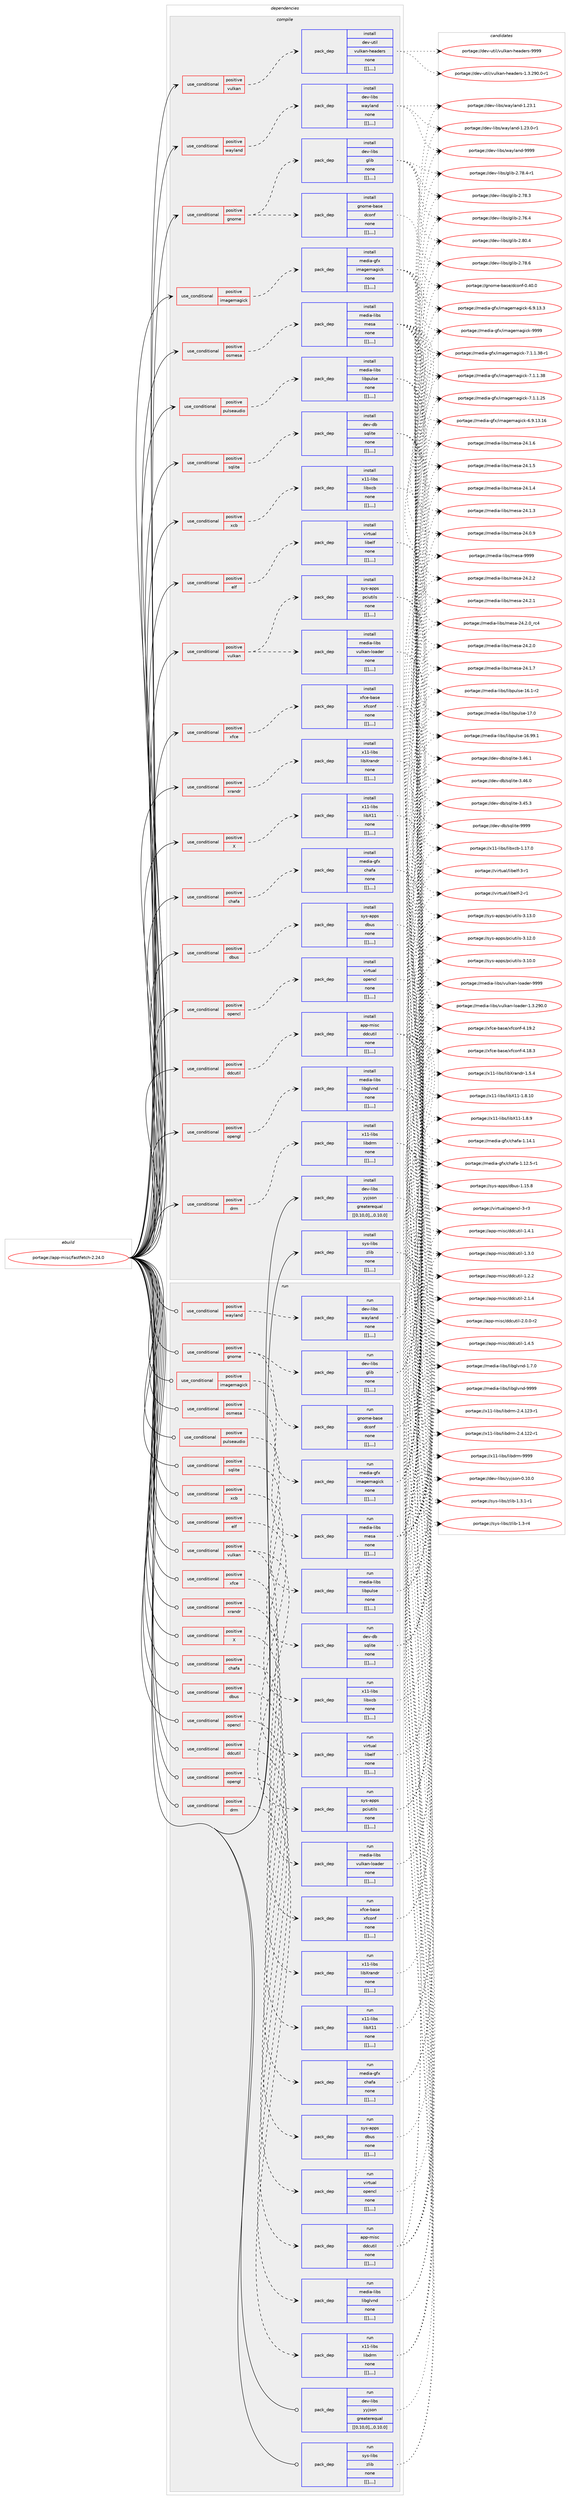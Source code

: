 digraph prolog {

# *************
# Graph options
# *************

newrank=true;
concentrate=true;
compound=true;
graph [rankdir=LR,fontname=Helvetica,fontsize=10,ranksep=1.5];#, ranksep=2.5, nodesep=0.2];
edge  [arrowhead=vee];
node  [fontname=Helvetica,fontsize=10];

# **********
# The ebuild
# **********

subgraph cluster_leftcol {
color=gray;
label=<<i>ebuild</i>>;
id [label="portage://app-misc/fastfetch-2.24.0", color=red, width=4, href="../app-misc/fastfetch-2.24.0.svg"];
}

# ****************
# The dependencies
# ****************

subgraph cluster_midcol {
color=gray;
label=<<i>dependencies</i>>;
subgraph cluster_compile {
fillcolor="#eeeeee";
style=filled;
label=<<i>compile</i>>;
subgraph cond11886 {
dependency40982 [label=<<TABLE BORDER="0" CELLBORDER="1" CELLSPACING="0" CELLPADDING="4"><TR><TD ROWSPAN="3" CELLPADDING="10">use_conditional</TD></TR><TR><TD>positive</TD></TR><TR><TD>X</TD></TR></TABLE>>, shape=none, color=red];
subgraph pack28703 {
dependency40983 [label=<<TABLE BORDER="0" CELLBORDER="1" CELLSPACING="0" CELLPADDING="4" WIDTH="220"><TR><TD ROWSPAN="6" CELLPADDING="30">pack_dep</TD></TR><TR><TD WIDTH="110">install</TD></TR><TR><TD>x11-libs</TD></TR><TR><TD>libX11</TD></TR><TR><TD>none</TD></TR><TR><TD>[[],,,,]</TD></TR></TABLE>>, shape=none, color=blue];
}
dependency40982:e -> dependency40983:w [weight=20,style="dashed",arrowhead="vee"];
}
id:e -> dependency40982:w [weight=20,style="solid",arrowhead="vee"];
subgraph cond11887 {
dependency40984 [label=<<TABLE BORDER="0" CELLBORDER="1" CELLSPACING="0" CELLPADDING="4"><TR><TD ROWSPAN="3" CELLPADDING="10">use_conditional</TD></TR><TR><TD>positive</TD></TR><TR><TD>chafa</TD></TR></TABLE>>, shape=none, color=red];
subgraph pack28704 {
dependency40985 [label=<<TABLE BORDER="0" CELLBORDER="1" CELLSPACING="0" CELLPADDING="4" WIDTH="220"><TR><TD ROWSPAN="6" CELLPADDING="30">pack_dep</TD></TR><TR><TD WIDTH="110">install</TD></TR><TR><TD>media-gfx</TD></TR><TR><TD>chafa</TD></TR><TR><TD>none</TD></TR><TR><TD>[[],,,,]</TD></TR></TABLE>>, shape=none, color=blue];
}
dependency40984:e -> dependency40985:w [weight=20,style="dashed",arrowhead="vee"];
}
id:e -> dependency40984:w [weight=20,style="solid",arrowhead="vee"];
subgraph cond11888 {
dependency40986 [label=<<TABLE BORDER="0" CELLBORDER="1" CELLSPACING="0" CELLPADDING="4"><TR><TD ROWSPAN="3" CELLPADDING="10">use_conditional</TD></TR><TR><TD>positive</TD></TR><TR><TD>dbus</TD></TR></TABLE>>, shape=none, color=red];
subgraph pack28705 {
dependency40987 [label=<<TABLE BORDER="0" CELLBORDER="1" CELLSPACING="0" CELLPADDING="4" WIDTH="220"><TR><TD ROWSPAN="6" CELLPADDING="30">pack_dep</TD></TR><TR><TD WIDTH="110">install</TD></TR><TR><TD>sys-apps</TD></TR><TR><TD>dbus</TD></TR><TR><TD>none</TD></TR><TR><TD>[[],,,,]</TD></TR></TABLE>>, shape=none, color=blue];
}
dependency40986:e -> dependency40987:w [weight=20,style="dashed",arrowhead="vee"];
}
id:e -> dependency40986:w [weight=20,style="solid",arrowhead="vee"];
subgraph cond11889 {
dependency40988 [label=<<TABLE BORDER="0" CELLBORDER="1" CELLSPACING="0" CELLPADDING="4"><TR><TD ROWSPAN="3" CELLPADDING="10">use_conditional</TD></TR><TR><TD>positive</TD></TR><TR><TD>ddcutil</TD></TR></TABLE>>, shape=none, color=red];
subgraph pack28706 {
dependency40989 [label=<<TABLE BORDER="0" CELLBORDER="1" CELLSPACING="0" CELLPADDING="4" WIDTH="220"><TR><TD ROWSPAN="6" CELLPADDING="30">pack_dep</TD></TR><TR><TD WIDTH="110">install</TD></TR><TR><TD>app-misc</TD></TR><TR><TD>ddcutil</TD></TR><TR><TD>none</TD></TR><TR><TD>[[],,,,]</TD></TR></TABLE>>, shape=none, color=blue];
}
dependency40988:e -> dependency40989:w [weight=20,style="dashed",arrowhead="vee"];
}
id:e -> dependency40988:w [weight=20,style="solid",arrowhead="vee"];
subgraph cond11890 {
dependency40990 [label=<<TABLE BORDER="0" CELLBORDER="1" CELLSPACING="0" CELLPADDING="4"><TR><TD ROWSPAN="3" CELLPADDING="10">use_conditional</TD></TR><TR><TD>positive</TD></TR><TR><TD>drm</TD></TR></TABLE>>, shape=none, color=red];
subgraph pack28707 {
dependency40991 [label=<<TABLE BORDER="0" CELLBORDER="1" CELLSPACING="0" CELLPADDING="4" WIDTH="220"><TR><TD ROWSPAN="6" CELLPADDING="30">pack_dep</TD></TR><TR><TD WIDTH="110">install</TD></TR><TR><TD>x11-libs</TD></TR><TR><TD>libdrm</TD></TR><TR><TD>none</TD></TR><TR><TD>[[],,,,]</TD></TR></TABLE>>, shape=none, color=blue];
}
dependency40990:e -> dependency40991:w [weight=20,style="dashed",arrowhead="vee"];
}
id:e -> dependency40990:w [weight=20,style="solid",arrowhead="vee"];
subgraph cond11891 {
dependency40992 [label=<<TABLE BORDER="0" CELLBORDER="1" CELLSPACING="0" CELLPADDING="4"><TR><TD ROWSPAN="3" CELLPADDING="10">use_conditional</TD></TR><TR><TD>positive</TD></TR><TR><TD>elf</TD></TR></TABLE>>, shape=none, color=red];
subgraph pack28708 {
dependency40993 [label=<<TABLE BORDER="0" CELLBORDER="1" CELLSPACING="0" CELLPADDING="4" WIDTH="220"><TR><TD ROWSPAN="6" CELLPADDING="30">pack_dep</TD></TR><TR><TD WIDTH="110">install</TD></TR><TR><TD>virtual</TD></TR><TR><TD>libelf</TD></TR><TR><TD>none</TD></TR><TR><TD>[[],,,,]</TD></TR></TABLE>>, shape=none, color=blue];
}
dependency40992:e -> dependency40993:w [weight=20,style="dashed",arrowhead="vee"];
}
id:e -> dependency40992:w [weight=20,style="solid",arrowhead="vee"];
subgraph cond11892 {
dependency40994 [label=<<TABLE BORDER="0" CELLBORDER="1" CELLSPACING="0" CELLPADDING="4"><TR><TD ROWSPAN="3" CELLPADDING="10">use_conditional</TD></TR><TR><TD>positive</TD></TR><TR><TD>gnome</TD></TR></TABLE>>, shape=none, color=red];
subgraph pack28709 {
dependency40995 [label=<<TABLE BORDER="0" CELLBORDER="1" CELLSPACING="0" CELLPADDING="4" WIDTH="220"><TR><TD ROWSPAN="6" CELLPADDING="30">pack_dep</TD></TR><TR><TD WIDTH="110">install</TD></TR><TR><TD>dev-libs</TD></TR><TR><TD>glib</TD></TR><TR><TD>none</TD></TR><TR><TD>[[],,,,]</TD></TR></TABLE>>, shape=none, color=blue];
}
dependency40994:e -> dependency40995:w [weight=20,style="dashed",arrowhead="vee"];
subgraph pack28710 {
dependency40996 [label=<<TABLE BORDER="0" CELLBORDER="1" CELLSPACING="0" CELLPADDING="4" WIDTH="220"><TR><TD ROWSPAN="6" CELLPADDING="30">pack_dep</TD></TR><TR><TD WIDTH="110">install</TD></TR><TR><TD>gnome-base</TD></TR><TR><TD>dconf</TD></TR><TR><TD>none</TD></TR><TR><TD>[[],,,,]</TD></TR></TABLE>>, shape=none, color=blue];
}
dependency40994:e -> dependency40996:w [weight=20,style="dashed",arrowhead="vee"];
}
id:e -> dependency40994:w [weight=20,style="solid",arrowhead="vee"];
subgraph cond11893 {
dependency40997 [label=<<TABLE BORDER="0" CELLBORDER="1" CELLSPACING="0" CELLPADDING="4"><TR><TD ROWSPAN="3" CELLPADDING="10">use_conditional</TD></TR><TR><TD>positive</TD></TR><TR><TD>imagemagick</TD></TR></TABLE>>, shape=none, color=red];
subgraph pack28711 {
dependency40998 [label=<<TABLE BORDER="0" CELLBORDER="1" CELLSPACING="0" CELLPADDING="4" WIDTH="220"><TR><TD ROWSPAN="6" CELLPADDING="30">pack_dep</TD></TR><TR><TD WIDTH="110">install</TD></TR><TR><TD>media-gfx</TD></TR><TR><TD>imagemagick</TD></TR><TR><TD>none</TD></TR><TR><TD>[[],,,,]</TD></TR></TABLE>>, shape=none, color=blue];
}
dependency40997:e -> dependency40998:w [weight=20,style="dashed",arrowhead="vee"];
}
id:e -> dependency40997:w [weight=20,style="solid",arrowhead="vee"];
subgraph cond11894 {
dependency40999 [label=<<TABLE BORDER="0" CELLBORDER="1" CELLSPACING="0" CELLPADDING="4"><TR><TD ROWSPAN="3" CELLPADDING="10">use_conditional</TD></TR><TR><TD>positive</TD></TR><TR><TD>opencl</TD></TR></TABLE>>, shape=none, color=red];
subgraph pack28712 {
dependency41000 [label=<<TABLE BORDER="0" CELLBORDER="1" CELLSPACING="0" CELLPADDING="4" WIDTH="220"><TR><TD ROWSPAN="6" CELLPADDING="30">pack_dep</TD></TR><TR><TD WIDTH="110">install</TD></TR><TR><TD>virtual</TD></TR><TR><TD>opencl</TD></TR><TR><TD>none</TD></TR><TR><TD>[[],,,,]</TD></TR></TABLE>>, shape=none, color=blue];
}
dependency40999:e -> dependency41000:w [weight=20,style="dashed",arrowhead="vee"];
}
id:e -> dependency40999:w [weight=20,style="solid",arrowhead="vee"];
subgraph cond11895 {
dependency41001 [label=<<TABLE BORDER="0" CELLBORDER="1" CELLSPACING="0" CELLPADDING="4"><TR><TD ROWSPAN="3" CELLPADDING="10">use_conditional</TD></TR><TR><TD>positive</TD></TR><TR><TD>opengl</TD></TR></TABLE>>, shape=none, color=red];
subgraph pack28713 {
dependency41002 [label=<<TABLE BORDER="0" CELLBORDER="1" CELLSPACING="0" CELLPADDING="4" WIDTH="220"><TR><TD ROWSPAN="6" CELLPADDING="30">pack_dep</TD></TR><TR><TD WIDTH="110">install</TD></TR><TR><TD>media-libs</TD></TR><TR><TD>libglvnd</TD></TR><TR><TD>none</TD></TR><TR><TD>[[],,,,]</TD></TR></TABLE>>, shape=none, color=blue];
}
dependency41001:e -> dependency41002:w [weight=20,style="dashed",arrowhead="vee"];
}
id:e -> dependency41001:w [weight=20,style="solid",arrowhead="vee"];
subgraph cond11896 {
dependency41003 [label=<<TABLE BORDER="0" CELLBORDER="1" CELLSPACING="0" CELLPADDING="4"><TR><TD ROWSPAN="3" CELLPADDING="10">use_conditional</TD></TR><TR><TD>positive</TD></TR><TR><TD>osmesa</TD></TR></TABLE>>, shape=none, color=red];
subgraph pack28714 {
dependency41004 [label=<<TABLE BORDER="0" CELLBORDER="1" CELLSPACING="0" CELLPADDING="4" WIDTH="220"><TR><TD ROWSPAN="6" CELLPADDING="30">pack_dep</TD></TR><TR><TD WIDTH="110">install</TD></TR><TR><TD>media-libs</TD></TR><TR><TD>mesa</TD></TR><TR><TD>none</TD></TR><TR><TD>[[],,,,]</TD></TR></TABLE>>, shape=none, color=blue];
}
dependency41003:e -> dependency41004:w [weight=20,style="dashed",arrowhead="vee"];
}
id:e -> dependency41003:w [weight=20,style="solid",arrowhead="vee"];
subgraph cond11897 {
dependency41005 [label=<<TABLE BORDER="0" CELLBORDER="1" CELLSPACING="0" CELLPADDING="4"><TR><TD ROWSPAN="3" CELLPADDING="10">use_conditional</TD></TR><TR><TD>positive</TD></TR><TR><TD>pulseaudio</TD></TR></TABLE>>, shape=none, color=red];
subgraph pack28715 {
dependency41006 [label=<<TABLE BORDER="0" CELLBORDER="1" CELLSPACING="0" CELLPADDING="4" WIDTH="220"><TR><TD ROWSPAN="6" CELLPADDING="30">pack_dep</TD></TR><TR><TD WIDTH="110">install</TD></TR><TR><TD>media-libs</TD></TR><TR><TD>libpulse</TD></TR><TR><TD>none</TD></TR><TR><TD>[[],,,,]</TD></TR></TABLE>>, shape=none, color=blue];
}
dependency41005:e -> dependency41006:w [weight=20,style="dashed",arrowhead="vee"];
}
id:e -> dependency41005:w [weight=20,style="solid",arrowhead="vee"];
subgraph cond11898 {
dependency41007 [label=<<TABLE BORDER="0" CELLBORDER="1" CELLSPACING="0" CELLPADDING="4"><TR><TD ROWSPAN="3" CELLPADDING="10">use_conditional</TD></TR><TR><TD>positive</TD></TR><TR><TD>sqlite</TD></TR></TABLE>>, shape=none, color=red];
subgraph pack28716 {
dependency41008 [label=<<TABLE BORDER="0" CELLBORDER="1" CELLSPACING="0" CELLPADDING="4" WIDTH="220"><TR><TD ROWSPAN="6" CELLPADDING="30">pack_dep</TD></TR><TR><TD WIDTH="110">install</TD></TR><TR><TD>dev-db</TD></TR><TR><TD>sqlite</TD></TR><TR><TD>none</TD></TR><TR><TD>[[],,,,]</TD></TR></TABLE>>, shape=none, color=blue];
}
dependency41007:e -> dependency41008:w [weight=20,style="dashed",arrowhead="vee"];
}
id:e -> dependency41007:w [weight=20,style="solid",arrowhead="vee"];
subgraph cond11899 {
dependency41009 [label=<<TABLE BORDER="0" CELLBORDER="1" CELLSPACING="0" CELLPADDING="4"><TR><TD ROWSPAN="3" CELLPADDING="10">use_conditional</TD></TR><TR><TD>positive</TD></TR><TR><TD>vulkan</TD></TR></TABLE>>, shape=none, color=red];
subgraph pack28717 {
dependency41010 [label=<<TABLE BORDER="0" CELLBORDER="1" CELLSPACING="0" CELLPADDING="4" WIDTH="220"><TR><TD ROWSPAN="6" CELLPADDING="30">pack_dep</TD></TR><TR><TD WIDTH="110">install</TD></TR><TR><TD>dev-util</TD></TR><TR><TD>vulkan-headers</TD></TR><TR><TD>none</TD></TR><TR><TD>[[],,,,]</TD></TR></TABLE>>, shape=none, color=blue];
}
dependency41009:e -> dependency41010:w [weight=20,style="dashed",arrowhead="vee"];
}
id:e -> dependency41009:w [weight=20,style="solid",arrowhead="vee"];
subgraph cond11900 {
dependency41011 [label=<<TABLE BORDER="0" CELLBORDER="1" CELLSPACING="0" CELLPADDING="4"><TR><TD ROWSPAN="3" CELLPADDING="10">use_conditional</TD></TR><TR><TD>positive</TD></TR><TR><TD>vulkan</TD></TR></TABLE>>, shape=none, color=red];
subgraph pack28718 {
dependency41012 [label=<<TABLE BORDER="0" CELLBORDER="1" CELLSPACING="0" CELLPADDING="4" WIDTH="220"><TR><TD ROWSPAN="6" CELLPADDING="30">pack_dep</TD></TR><TR><TD WIDTH="110">install</TD></TR><TR><TD>media-libs</TD></TR><TR><TD>vulkan-loader</TD></TR><TR><TD>none</TD></TR><TR><TD>[[],,,,]</TD></TR></TABLE>>, shape=none, color=blue];
}
dependency41011:e -> dependency41012:w [weight=20,style="dashed",arrowhead="vee"];
subgraph pack28719 {
dependency41013 [label=<<TABLE BORDER="0" CELLBORDER="1" CELLSPACING="0" CELLPADDING="4" WIDTH="220"><TR><TD ROWSPAN="6" CELLPADDING="30">pack_dep</TD></TR><TR><TD WIDTH="110">install</TD></TR><TR><TD>sys-apps</TD></TR><TR><TD>pciutils</TD></TR><TR><TD>none</TD></TR><TR><TD>[[],,,,]</TD></TR></TABLE>>, shape=none, color=blue];
}
dependency41011:e -> dependency41013:w [weight=20,style="dashed",arrowhead="vee"];
}
id:e -> dependency41011:w [weight=20,style="solid",arrowhead="vee"];
subgraph cond11901 {
dependency41014 [label=<<TABLE BORDER="0" CELLBORDER="1" CELLSPACING="0" CELLPADDING="4"><TR><TD ROWSPAN="3" CELLPADDING="10">use_conditional</TD></TR><TR><TD>positive</TD></TR><TR><TD>wayland</TD></TR></TABLE>>, shape=none, color=red];
subgraph pack28720 {
dependency41015 [label=<<TABLE BORDER="0" CELLBORDER="1" CELLSPACING="0" CELLPADDING="4" WIDTH="220"><TR><TD ROWSPAN="6" CELLPADDING="30">pack_dep</TD></TR><TR><TD WIDTH="110">install</TD></TR><TR><TD>dev-libs</TD></TR><TR><TD>wayland</TD></TR><TR><TD>none</TD></TR><TR><TD>[[],,,,]</TD></TR></TABLE>>, shape=none, color=blue];
}
dependency41014:e -> dependency41015:w [weight=20,style="dashed",arrowhead="vee"];
}
id:e -> dependency41014:w [weight=20,style="solid",arrowhead="vee"];
subgraph cond11902 {
dependency41016 [label=<<TABLE BORDER="0" CELLBORDER="1" CELLSPACING="0" CELLPADDING="4"><TR><TD ROWSPAN="3" CELLPADDING="10">use_conditional</TD></TR><TR><TD>positive</TD></TR><TR><TD>xcb</TD></TR></TABLE>>, shape=none, color=red];
subgraph pack28721 {
dependency41017 [label=<<TABLE BORDER="0" CELLBORDER="1" CELLSPACING="0" CELLPADDING="4" WIDTH="220"><TR><TD ROWSPAN="6" CELLPADDING="30">pack_dep</TD></TR><TR><TD WIDTH="110">install</TD></TR><TR><TD>x11-libs</TD></TR><TR><TD>libxcb</TD></TR><TR><TD>none</TD></TR><TR><TD>[[],,,,]</TD></TR></TABLE>>, shape=none, color=blue];
}
dependency41016:e -> dependency41017:w [weight=20,style="dashed",arrowhead="vee"];
}
id:e -> dependency41016:w [weight=20,style="solid",arrowhead="vee"];
subgraph cond11903 {
dependency41018 [label=<<TABLE BORDER="0" CELLBORDER="1" CELLSPACING="0" CELLPADDING="4"><TR><TD ROWSPAN="3" CELLPADDING="10">use_conditional</TD></TR><TR><TD>positive</TD></TR><TR><TD>xfce</TD></TR></TABLE>>, shape=none, color=red];
subgraph pack28722 {
dependency41019 [label=<<TABLE BORDER="0" CELLBORDER="1" CELLSPACING="0" CELLPADDING="4" WIDTH="220"><TR><TD ROWSPAN="6" CELLPADDING="30">pack_dep</TD></TR><TR><TD WIDTH="110">install</TD></TR><TR><TD>xfce-base</TD></TR><TR><TD>xfconf</TD></TR><TR><TD>none</TD></TR><TR><TD>[[],,,,]</TD></TR></TABLE>>, shape=none, color=blue];
}
dependency41018:e -> dependency41019:w [weight=20,style="dashed",arrowhead="vee"];
}
id:e -> dependency41018:w [weight=20,style="solid",arrowhead="vee"];
subgraph cond11904 {
dependency41020 [label=<<TABLE BORDER="0" CELLBORDER="1" CELLSPACING="0" CELLPADDING="4"><TR><TD ROWSPAN="3" CELLPADDING="10">use_conditional</TD></TR><TR><TD>positive</TD></TR><TR><TD>xrandr</TD></TR></TABLE>>, shape=none, color=red];
subgraph pack28723 {
dependency41021 [label=<<TABLE BORDER="0" CELLBORDER="1" CELLSPACING="0" CELLPADDING="4" WIDTH="220"><TR><TD ROWSPAN="6" CELLPADDING="30">pack_dep</TD></TR><TR><TD WIDTH="110">install</TD></TR><TR><TD>x11-libs</TD></TR><TR><TD>libXrandr</TD></TR><TR><TD>none</TD></TR><TR><TD>[[],,,,]</TD></TR></TABLE>>, shape=none, color=blue];
}
dependency41020:e -> dependency41021:w [weight=20,style="dashed",arrowhead="vee"];
}
id:e -> dependency41020:w [weight=20,style="solid",arrowhead="vee"];
subgraph pack28724 {
dependency41022 [label=<<TABLE BORDER="0" CELLBORDER="1" CELLSPACING="0" CELLPADDING="4" WIDTH="220"><TR><TD ROWSPAN="6" CELLPADDING="30">pack_dep</TD></TR><TR><TD WIDTH="110">install</TD></TR><TR><TD>dev-libs</TD></TR><TR><TD>yyjson</TD></TR><TR><TD>greaterequal</TD></TR><TR><TD>[[0,10,0],,,0.10.0]</TD></TR></TABLE>>, shape=none, color=blue];
}
id:e -> dependency41022:w [weight=20,style="solid",arrowhead="vee"];
subgraph pack28725 {
dependency41023 [label=<<TABLE BORDER="0" CELLBORDER="1" CELLSPACING="0" CELLPADDING="4" WIDTH="220"><TR><TD ROWSPAN="6" CELLPADDING="30">pack_dep</TD></TR><TR><TD WIDTH="110">install</TD></TR><TR><TD>sys-libs</TD></TR><TR><TD>zlib</TD></TR><TR><TD>none</TD></TR><TR><TD>[[],,,,]</TD></TR></TABLE>>, shape=none, color=blue];
}
id:e -> dependency41023:w [weight=20,style="solid",arrowhead="vee"];
}
subgraph cluster_compileandrun {
fillcolor="#eeeeee";
style=filled;
label=<<i>compile and run</i>>;
}
subgraph cluster_run {
fillcolor="#eeeeee";
style=filled;
label=<<i>run</i>>;
subgraph cond11905 {
dependency41024 [label=<<TABLE BORDER="0" CELLBORDER="1" CELLSPACING="0" CELLPADDING="4"><TR><TD ROWSPAN="3" CELLPADDING="10">use_conditional</TD></TR><TR><TD>positive</TD></TR><TR><TD>X</TD></TR></TABLE>>, shape=none, color=red];
subgraph pack28726 {
dependency41025 [label=<<TABLE BORDER="0" CELLBORDER="1" CELLSPACING="0" CELLPADDING="4" WIDTH="220"><TR><TD ROWSPAN="6" CELLPADDING="30">pack_dep</TD></TR><TR><TD WIDTH="110">run</TD></TR><TR><TD>x11-libs</TD></TR><TR><TD>libX11</TD></TR><TR><TD>none</TD></TR><TR><TD>[[],,,,]</TD></TR></TABLE>>, shape=none, color=blue];
}
dependency41024:e -> dependency41025:w [weight=20,style="dashed",arrowhead="vee"];
}
id:e -> dependency41024:w [weight=20,style="solid",arrowhead="odot"];
subgraph cond11906 {
dependency41026 [label=<<TABLE BORDER="0" CELLBORDER="1" CELLSPACING="0" CELLPADDING="4"><TR><TD ROWSPAN="3" CELLPADDING="10">use_conditional</TD></TR><TR><TD>positive</TD></TR><TR><TD>chafa</TD></TR></TABLE>>, shape=none, color=red];
subgraph pack28727 {
dependency41027 [label=<<TABLE BORDER="0" CELLBORDER="1" CELLSPACING="0" CELLPADDING="4" WIDTH="220"><TR><TD ROWSPAN="6" CELLPADDING="30">pack_dep</TD></TR><TR><TD WIDTH="110">run</TD></TR><TR><TD>media-gfx</TD></TR><TR><TD>chafa</TD></TR><TR><TD>none</TD></TR><TR><TD>[[],,,,]</TD></TR></TABLE>>, shape=none, color=blue];
}
dependency41026:e -> dependency41027:w [weight=20,style="dashed",arrowhead="vee"];
}
id:e -> dependency41026:w [weight=20,style="solid",arrowhead="odot"];
subgraph cond11907 {
dependency41028 [label=<<TABLE BORDER="0" CELLBORDER="1" CELLSPACING="0" CELLPADDING="4"><TR><TD ROWSPAN="3" CELLPADDING="10">use_conditional</TD></TR><TR><TD>positive</TD></TR><TR><TD>dbus</TD></TR></TABLE>>, shape=none, color=red];
subgraph pack28728 {
dependency41029 [label=<<TABLE BORDER="0" CELLBORDER="1" CELLSPACING="0" CELLPADDING="4" WIDTH="220"><TR><TD ROWSPAN="6" CELLPADDING="30">pack_dep</TD></TR><TR><TD WIDTH="110">run</TD></TR><TR><TD>sys-apps</TD></TR><TR><TD>dbus</TD></TR><TR><TD>none</TD></TR><TR><TD>[[],,,,]</TD></TR></TABLE>>, shape=none, color=blue];
}
dependency41028:e -> dependency41029:w [weight=20,style="dashed",arrowhead="vee"];
}
id:e -> dependency41028:w [weight=20,style="solid",arrowhead="odot"];
subgraph cond11908 {
dependency41030 [label=<<TABLE BORDER="0" CELLBORDER="1" CELLSPACING="0" CELLPADDING="4"><TR><TD ROWSPAN="3" CELLPADDING="10">use_conditional</TD></TR><TR><TD>positive</TD></TR><TR><TD>ddcutil</TD></TR></TABLE>>, shape=none, color=red];
subgraph pack28729 {
dependency41031 [label=<<TABLE BORDER="0" CELLBORDER="1" CELLSPACING="0" CELLPADDING="4" WIDTH="220"><TR><TD ROWSPAN="6" CELLPADDING="30">pack_dep</TD></TR><TR><TD WIDTH="110">run</TD></TR><TR><TD>app-misc</TD></TR><TR><TD>ddcutil</TD></TR><TR><TD>none</TD></TR><TR><TD>[[],,,,]</TD></TR></TABLE>>, shape=none, color=blue];
}
dependency41030:e -> dependency41031:w [weight=20,style="dashed",arrowhead="vee"];
}
id:e -> dependency41030:w [weight=20,style="solid",arrowhead="odot"];
subgraph cond11909 {
dependency41032 [label=<<TABLE BORDER="0" CELLBORDER="1" CELLSPACING="0" CELLPADDING="4"><TR><TD ROWSPAN="3" CELLPADDING="10">use_conditional</TD></TR><TR><TD>positive</TD></TR><TR><TD>drm</TD></TR></TABLE>>, shape=none, color=red];
subgraph pack28730 {
dependency41033 [label=<<TABLE BORDER="0" CELLBORDER="1" CELLSPACING="0" CELLPADDING="4" WIDTH="220"><TR><TD ROWSPAN="6" CELLPADDING="30">pack_dep</TD></TR><TR><TD WIDTH="110">run</TD></TR><TR><TD>x11-libs</TD></TR><TR><TD>libdrm</TD></TR><TR><TD>none</TD></TR><TR><TD>[[],,,,]</TD></TR></TABLE>>, shape=none, color=blue];
}
dependency41032:e -> dependency41033:w [weight=20,style="dashed",arrowhead="vee"];
}
id:e -> dependency41032:w [weight=20,style="solid",arrowhead="odot"];
subgraph cond11910 {
dependency41034 [label=<<TABLE BORDER="0" CELLBORDER="1" CELLSPACING="0" CELLPADDING="4"><TR><TD ROWSPAN="3" CELLPADDING="10">use_conditional</TD></TR><TR><TD>positive</TD></TR><TR><TD>elf</TD></TR></TABLE>>, shape=none, color=red];
subgraph pack28731 {
dependency41035 [label=<<TABLE BORDER="0" CELLBORDER="1" CELLSPACING="0" CELLPADDING="4" WIDTH="220"><TR><TD ROWSPAN="6" CELLPADDING="30">pack_dep</TD></TR><TR><TD WIDTH="110">run</TD></TR><TR><TD>virtual</TD></TR><TR><TD>libelf</TD></TR><TR><TD>none</TD></TR><TR><TD>[[],,,,]</TD></TR></TABLE>>, shape=none, color=blue];
}
dependency41034:e -> dependency41035:w [weight=20,style="dashed",arrowhead="vee"];
}
id:e -> dependency41034:w [weight=20,style="solid",arrowhead="odot"];
subgraph cond11911 {
dependency41036 [label=<<TABLE BORDER="0" CELLBORDER="1" CELLSPACING="0" CELLPADDING="4"><TR><TD ROWSPAN="3" CELLPADDING="10">use_conditional</TD></TR><TR><TD>positive</TD></TR><TR><TD>gnome</TD></TR></TABLE>>, shape=none, color=red];
subgraph pack28732 {
dependency41037 [label=<<TABLE BORDER="0" CELLBORDER="1" CELLSPACING="0" CELLPADDING="4" WIDTH="220"><TR><TD ROWSPAN="6" CELLPADDING="30">pack_dep</TD></TR><TR><TD WIDTH="110">run</TD></TR><TR><TD>dev-libs</TD></TR><TR><TD>glib</TD></TR><TR><TD>none</TD></TR><TR><TD>[[],,,,]</TD></TR></TABLE>>, shape=none, color=blue];
}
dependency41036:e -> dependency41037:w [weight=20,style="dashed",arrowhead="vee"];
subgraph pack28733 {
dependency41038 [label=<<TABLE BORDER="0" CELLBORDER="1" CELLSPACING="0" CELLPADDING="4" WIDTH="220"><TR><TD ROWSPAN="6" CELLPADDING="30">pack_dep</TD></TR><TR><TD WIDTH="110">run</TD></TR><TR><TD>gnome-base</TD></TR><TR><TD>dconf</TD></TR><TR><TD>none</TD></TR><TR><TD>[[],,,,]</TD></TR></TABLE>>, shape=none, color=blue];
}
dependency41036:e -> dependency41038:w [weight=20,style="dashed",arrowhead="vee"];
}
id:e -> dependency41036:w [weight=20,style="solid",arrowhead="odot"];
subgraph cond11912 {
dependency41039 [label=<<TABLE BORDER="0" CELLBORDER="1" CELLSPACING="0" CELLPADDING="4"><TR><TD ROWSPAN="3" CELLPADDING="10">use_conditional</TD></TR><TR><TD>positive</TD></TR><TR><TD>imagemagick</TD></TR></TABLE>>, shape=none, color=red];
subgraph pack28734 {
dependency41040 [label=<<TABLE BORDER="0" CELLBORDER="1" CELLSPACING="0" CELLPADDING="4" WIDTH="220"><TR><TD ROWSPAN="6" CELLPADDING="30">pack_dep</TD></TR><TR><TD WIDTH="110">run</TD></TR><TR><TD>media-gfx</TD></TR><TR><TD>imagemagick</TD></TR><TR><TD>none</TD></TR><TR><TD>[[],,,,]</TD></TR></TABLE>>, shape=none, color=blue];
}
dependency41039:e -> dependency41040:w [weight=20,style="dashed",arrowhead="vee"];
}
id:e -> dependency41039:w [weight=20,style="solid",arrowhead="odot"];
subgraph cond11913 {
dependency41041 [label=<<TABLE BORDER="0" CELLBORDER="1" CELLSPACING="0" CELLPADDING="4"><TR><TD ROWSPAN="3" CELLPADDING="10">use_conditional</TD></TR><TR><TD>positive</TD></TR><TR><TD>opencl</TD></TR></TABLE>>, shape=none, color=red];
subgraph pack28735 {
dependency41042 [label=<<TABLE BORDER="0" CELLBORDER="1" CELLSPACING="0" CELLPADDING="4" WIDTH="220"><TR><TD ROWSPAN="6" CELLPADDING="30">pack_dep</TD></TR><TR><TD WIDTH="110">run</TD></TR><TR><TD>virtual</TD></TR><TR><TD>opencl</TD></TR><TR><TD>none</TD></TR><TR><TD>[[],,,,]</TD></TR></TABLE>>, shape=none, color=blue];
}
dependency41041:e -> dependency41042:w [weight=20,style="dashed",arrowhead="vee"];
}
id:e -> dependency41041:w [weight=20,style="solid",arrowhead="odot"];
subgraph cond11914 {
dependency41043 [label=<<TABLE BORDER="0" CELLBORDER="1" CELLSPACING="0" CELLPADDING="4"><TR><TD ROWSPAN="3" CELLPADDING="10">use_conditional</TD></TR><TR><TD>positive</TD></TR><TR><TD>opengl</TD></TR></TABLE>>, shape=none, color=red];
subgraph pack28736 {
dependency41044 [label=<<TABLE BORDER="0" CELLBORDER="1" CELLSPACING="0" CELLPADDING="4" WIDTH="220"><TR><TD ROWSPAN="6" CELLPADDING="30">pack_dep</TD></TR><TR><TD WIDTH="110">run</TD></TR><TR><TD>media-libs</TD></TR><TR><TD>libglvnd</TD></TR><TR><TD>none</TD></TR><TR><TD>[[],,,,]</TD></TR></TABLE>>, shape=none, color=blue];
}
dependency41043:e -> dependency41044:w [weight=20,style="dashed",arrowhead="vee"];
}
id:e -> dependency41043:w [weight=20,style="solid",arrowhead="odot"];
subgraph cond11915 {
dependency41045 [label=<<TABLE BORDER="0" CELLBORDER="1" CELLSPACING="0" CELLPADDING="4"><TR><TD ROWSPAN="3" CELLPADDING="10">use_conditional</TD></TR><TR><TD>positive</TD></TR><TR><TD>osmesa</TD></TR></TABLE>>, shape=none, color=red];
subgraph pack28737 {
dependency41046 [label=<<TABLE BORDER="0" CELLBORDER="1" CELLSPACING="0" CELLPADDING="4" WIDTH="220"><TR><TD ROWSPAN="6" CELLPADDING="30">pack_dep</TD></TR><TR><TD WIDTH="110">run</TD></TR><TR><TD>media-libs</TD></TR><TR><TD>mesa</TD></TR><TR><TD>none</TD></TR><TR><TD>[[],,,,]</TD></TR></TABLE>>, shape=none, color=blue];
}
dependency41045:e -> dependency41046:w [weight=20,style="dashed",arrowhead="vee"];
}
id:e -> dependency41045:w [weight=20,style="solid",arrowhead="odot"];
subgraph cond11916 {
dependency41047 [label=<<TABLE BORDER="0" CELLBORDER="1" CELLSPACING="0" CELLPADDING="4"><TR><TD ROWSPAN="3" CELLPADDING="10">use_conditional</TD></TR><TR><TD>positive</TD></TR><TR><TD>pulseaudio</TD></TR></TABLE>>, shape=none, color=red];
subgraph pack28738 {
dependency41048 [label=<<TABLE BORDER="0" CELLBORDER="1" CELLSPACING="0" CELLPADDING="4" WIDTH="220"><TR><TD ROWSPAN="6" CELLPADDING="30">pack_dep</TD></TR><TR><TD WIDTH="110">run</TD></TR><TR><TD>media-libs</TD></TR><TR><TD>libpulse</TD></TR><TR><TD>none</TD></TR><TR><TD>[[],,,,]</TD></TR></TABLE>>, shape=none, color=blue];
}
dependency41047:e -> dependency41048:w [weight=20,style="dashed",arrowhead="vee"];
}
id:e -> dependency41047:w [weight=20,style="solid",arrowhead="odot"];
subgraph cond11917 {
dependency41049 [label=<<TABLE BORDER="0" CELLBORDER="1" CELLSPACING="0" CELLPADDING="4"><TR><TD ROWSPAN="3" CELLPADDING="10">use_conditional</TD></TR><TR><TD>positive</TD></TR><TR><TD>sqlite</TD></TR></TABLE>>, shape=none, color=red];
subgraph pack28739 {
dependency41050 [label=<<TABLE BORDER="0" CELLBORDER="1" CELLSPACING="0" CELLPADDING="4" WIDTH="220"><TR><TD ROWSPAN="6" CELLPADDING="30">pack_dep</TD></TR><TR><TD WIDTH="110">run</TD></TR><TR><TD>dev-db</TD></TR><TR><TD>sqlite</TD></TR><TR><TD>none</TD></TR><TR><TD>[[],,,,]</TD></TR></TABLE>>, shape=none, color=blue];
}
dependency41049:e -> dependency41050:w [weight=20,style="dashed",arrowhead="vee"];
}
id:e -> dependency41049:w [weight=20,style="solid",arrowhead="odot"];
subgraph cond11918 {
dependency41051 [label=<<TABLE BORDER="0" CELLBORDER="1" CELLSPACING="0" CELLPADDING="4"><TR><TD ROWSPAN="3" CELLPADDING="10">use_conditional</TD></TR><TR><TD>positive</TD></TR><TR><TD>vulkan</TD></TR></TABLE>>, shape=none, color=red];
subgraph pack28740 {
dependency41052 [label=<<TABLE BORDER="0" CELLBORDER="1" CELLSPACING="0" CELLPADDING="4" WIDTH="220"><TR><TD ROWSPAN="6" CELLPADDING="30">pack_dep</TD></TR><TR><TD WIDTH="110">run</TD></TR><TR><TD>media-libs</TD></TR><TR><TD>vulkan-loader</TD></TR><TR><TD>none</TD></TR><TR><TD>[[],,,,]</TD></TR></TABLE>>, shape=none, color=blue];
}
dependency41051:e -> dependency41052:w [weight=20,style="dashed",arrowhead="vee"];
subgraph pack28741 {
dependency41053 [label=<<TABLE BORDER="0" CELLBORDER="1" CELLSPACING="0" CELLPADDING="4" WIDTH="220"><TR><TD ROWSPAN="6" CELLPADDING="30">pack_dep</TD></TR><TR><TD WIDTH="110">run</TD></TR><TR><TD>sys-apps</TD></TR><TR><TD>pciutils</TD></TR><TR><TD>none</TD></TR><TR><TD>[[],,,,]</TD></TR></TABLE>>, shape=none, color=blue];
}
dependency41051:e -> dependency41053:w [weight=20,style="dashed",arrowhead="vee"];
}
id:e -> dependency41051:w [weight=20,style="solid",arrowhead="odot"];
subgraph cond11919 {
dependency41054 [label=<<TABLE BORDER="0" CELLBORDER="1" CELLSPACING="0" CELLPADDING="4"><TR><TD ROWSPAN="3" CELLPADDING="10">use_conditional</TD></TR><TR><TD>positive</TD></TR><TR><TD>wayland</TD></TR></TABLE>>, shape=none, color=red];
subgraph pack28742 {
dependency41055 [label=<<TABLE BORDER="0" CELLBORDER="1" CELLSPACING="0" CELLPADDING="4" WIDTH="220"><TR><TD ROWSPAN="6" CELLPADDING="30">pack_dep</TD></TR><TR><TD WIDTH="110">run</TD></TR><TR><TD>dev-libs</TD></TR><TR><TD>wayland</TD></TR><TR><TD>none</TD></TR><TR><TD>[[],,,,]</TD></TR></TABLE>>, shape=none, color=blue];
}
dependency41054:e -> dependency41055:w [weight=20,style="dashed",arrowhead="vee"];
}
id:e -> dependency41054:w [weight=20,style="solid",arrowhead="odot"];
subgraph cond11920 {
dependency41056 [label=<<TABLE BORDER="0" CELLBORDER="1" CELLSPACING="0" CELLPADDING="4"><TR><TD ROWSPAN="3" CELLPADDING="10">use_conditional</TD></TR><TR><TD>positive</TD></TR><TR><TD>xcb</TD></TR></TABLE>>, shape=none, color=red];
subgraph pack28743 {
dependency41057 [label=<<TABLE BORDER="0" CELLBORDER="1" CELLSPACING="0" CELLPADDING="4" WIDTH="220"><TR><TD ROWSPAN="6" CELLPADDING="30">pack_dep</TD></TR><TR><TD WIDTH="110">run</TD></TR><TR><TD>x11-libs</TD></TR><TR><TD>libxcb</TD></TR><TR><TD>none</TD></TR><TR><TD>[[],,,,]</TD></TR></TABLE>>, shape=none, color=blue];
}
dependency41056:e -> dependency41057:w [weight=20,style="dashed",arrowhead="vee"];
}
id:e -> dependency41056:w [weight=20,style="solid",arrowhead="odot"];
subgraph cond11921 {
dependency41058 [label=<<TABLE BORDER="0" CELLBORDER="1" CELLSPACING="0" CELLPADDING="4"><TR><TD ROWSPAN="3" CELLPADDING="10">use_conditional</TD></TR><TR><TD>positive</TD></TR><TR><TD>xfce</TD></TR></TABLE>>, shape=none, color=red];
subgraph pack28744 {
dependency41059 [label=<<TABLE BORDER="0" CELLBORDER="1" CELLSPACING="0" CELLPADDING="4" WIDTH="220"><TR><TD ROWSPAN="6" CELLPADDING="30">pack_dep</TD></TR><TR><TD WIDTH="110">run</TD></TR><TR><TD>xfce-base</TD></TR><TR><TD>xfconf</TD></TR><TR><TD>none</TD></TR><TR><TD>[[],,,,]</TD></TR></TABLE>>, shape=none, color=blue];
}
dependency41058:e -> dependency41059:w [weight=20,style="dashed",arrowhead="vee"];
}
id:e -> dependency41058:w [weight=20,style="solid",arrowhead="odot"];
subgraph cond11922 {
dependency41060 [label=<<TABLE BORDER="0" CELLBORDER="1" CELLSPACING="0" CELLPADDING="4"><TR><TD ROWSPAN="3" CELLPADDING="10">use_conditional</TD></TR><TR><TD>positive</TD></TR><TR><TD>xrandr</TD></TR></TABLE>>, shape=none, color=red];
subgraph pack28745 {
dependency41061 [label=<<TABLE BORDER="0" CELLBORDER="1" CELLSPACING="0" CELLPADDING="4" WIDTH="220"><TR><TD ROWSPAN="6" CELLPADDING="30">pack_dep</TD></TR><TR><TD WIDTH="110">run</TD></TR><TR><TD>x11-libs</TD></TR><TR><TD>libXrandr</TD></TR><TR><TD>none</TD></TR><TR><TD>[[],,,,]</TD></TR></TABLE>>, shape=none, color=blue];
}
dependency41060:e -> dependency41061:w [weight=20,style="dashed",arrowhead="vee"];
}
id:e -> dependency41060:w [weight=20,style="solid",arrowhead="odot"];
subgraph pack28746 {
dependency41062 [label=<<TABLE BORDER="0" CELLBORDER="1" CELLSPACING="0" CELLPADDING="4" WIDTH="220"><TR><TD ROWSPAN="6" CELLPADDING="30">pack_dep</TD></TR><TR><TD WIDTH="110">run</TD></TR><TR><TD>dev-libs</TD></TR><TR><TD>yyjson</TD></TR><TR><TD>greaterequal</TD></TR><TR><TD>[[0,10,0],,,0.10.0]</TD></TR></TABLE>>, shape=none, color=blue];
}
id:e -> dependency41062:w [weight=20,style="solid",arrowhead="odot"];
subgraph pack28747 {
dependency41063 [label=<<TABLE BORDER="0" CELLBORDER="1" CELLSPACING="0" CELLPADDING="4" WIDTH="220"><TR><TD ROWSPAN="6" CELLPADDING="30">pack_dep</TD></TR><TR><TD WIDTH="110">run</TD></TR><TR><TD>sys-libs</TD></TR><TR><TD>zlib</TD></TR><TR><TD>none</TD></TR><TR><TD>[[],,,,]</TD></TR></TABLE>>, shape=none, color=blue];
}
id:e -> dependency41063:w [weight=20,style="solid",arrowhead="odot"];
}
}

# **************
# The candidates
# **************

subgraph cluster_choices {
rank=same;
color=gray;
label=<<i>candidates</i>>;

subgraph choice28703 {
color=black;
nodesep=1;
choice12049494510810598115471081059888494945494656464948 [label="portage://x11-libs/libX11-1.8.10", color=red, width=4,href="../x11-libs/libX11-1.8.10.svg"];
choice120494945108105981154710810598884949454946564657 [label="portage://x11-libs/libX11-1.8.9", color=red, width=4,href="../x11-libs/libX11-1.8.9.svg"];
dependency40983:e -> choice12049494510810598115471081059888494945494656464948:w [style=dotted,weight="100"];
dependency40983:e -> choice120494945108105981154710810598884949454946564657:w [style=dotted,weight="100"];
}
subgraph choice28704 {
color=black;
nodesep=1;
choice10910110010597451031021204799104971029745494649524649 [label="portage://media-gfx/chafa-1.14.1", color=red, width=4,href="../media-gfx/chafa-1.14.1.svg"];
choice109101100105974510310212047991049710297454946495046534511449 [label="portage://media-gfx/chafa-1.12.5-r1", color=red, width=4,href="../media-gfx/chafa-1.12.5-r1.svg"];
dependency40985:e -> choice10910110010597451031021204799104971029745494649524649:w [style=dotted,weight="100"];
dependency40985:e -> choice109101100105974510310212047991049710297454946495046534511449:w [style=dotted,weight="100"];
}
subgraph choice28705 {
color=black;
nodesep=1;
choice1151211154597112112115471009811711545494649534656 [label="portage://sys-apps/dbus-1.15.8", color=red, width=4,href="../sys-apps/dbus-1.15.8.svg"];
dependency40987:e -> choice1151211154597112112115471009811711545494649534656:w [style=dotted,weight="100"];
}
subgraph choice28706 {
color=black;
nodesep=1;
choice9711211245109105115994710010099117116105108455046494652 [label="portage://app-misc/ddcutil-2.1.4", color=red, width=4,href="../app-misc/ddcutil-2.1.4.svg"];
choice97112112451091051159947100100991171161051084550464846484511450 [label="portage://app-misc/ddcutil-2.0.0-r2", color=red, width=4,href="../app-misc/ddcutil-2.0.0-r2.svg"];
choice9711211245109105115994710010099117116105108454946524653 [label="portage://app-misc/ddcutil-1.4.5", color=red, width=4,href="../app-misc/ddcutil-1.4.5.svg"];
choice9711211245109105115994710010099117116105108454946524649 [label="portage://app-misc/ddcutil-1.4.1", color=red, width=4,href="../app-misc/ddcutil-1.4.1.svg"];
choice9711211245109105115994710010099117116105108454946514648 [label="portage://app-misc/ddcutil-1.3.0", color=red, width=4,href="../app-misc/ddcutil-1.3.0.svg"];
choice9711211245109105115994710010099117116105108454946504650 [label="portage://app-misc/ddcutil-1.2.2", color=red, width=4,href="../app-misc/ddcutil-1.2.2.svg"];
dependency40989:e -> choice9711211245109105115994710010099117116105108455046494652:w [style=dotted,weight="100"];
dependency40989:e -> choice97112112451091051159947100100991171161051084550464846484511450:w [style=dotted,weight="100"];
dependency40989:e -> choice9711211245109105115994710010099117116105108454946524653:w [style=dotted,weight="100"];
dependency40989:e -> choice9711211245109105115994710010099117116105108454946524649:w [style=dotted,weight="100"];
dependency40989:e -> choice9711211245109105115994710010099117116105108454946514648:w [style=dotted,weight="100"];
dependency40989:e -> choice9711211245109105115994710010099117116105108454946504650:w [style=dotted,weight="100"];
}
subgraph choice28707 {
color=black;
nodesep=1;
choice1204949451081059811547108105981001141094557575757 [label="portage://x11-libs/libdrm-9999", color=red, width=4,href="../x11-libs/libdrm-9999.svg"];
choice12049494510810598115471081059810011410945504652464950514511449 [label="portage://x11-libs/libdrm-2.4.123-r1", color=red, width=4,href="../x11-libs/libdrm-2.4.123-r1.svg"];
choice12049494510810598115471081059810011410945504652464950504511449 [label="portage://x11-libs/libdrm-2.4.122-r1", color=red, width=4,href="../x11-libs/libdrm-2.4.122-r1.svg"];
dependency40991:e -> choice1204949451081059811547108105981001141094557575757:w [style=dotted,weight="100"];
dependency40991:e -> choice12049494510810598115471081059810011410945504652464950514511449:w [style=dotted,weight="100"];
dependency40991:e -> choice12049494510810598115471081059810011410945504652464950504511449:w [style=dotted,weight="100"];
}
subgraph choice28708 {
color=black;
nodesep=1;
choice11810511411611797108471081059810110810245514511449 [label="portage://virtual/libelf-3-r1", color=red, width=4,href="../virtual/libelf-3-r1.svg"];
choice11810511411611797108471081059810110810245504511449 [label="portage://virtual/libelf-2-r1", color=red, width=4,href="../virtual/libelf-2-r1.svg"];
dependency40993:e -> choice11810511411611797108471081059810110810245514511449:w [style=dotted,weight="100"];
dependency40993:e -> choice11810511411611797108471081059810110810245504511449:w [style=dotted,weight="100"];
}
subgraph choice28709 {
color=black;
nodesep=1;
choice1001011184510810598115471031081059845504656484652 [label="portage://dev-libs/glib-2.80.4", color=red, width=4,href="../dev-libs/glib-2.80.4.svg"];
choice1001011184510810598115471031081059845504655564654 [label="portage://dev-libs/glib-2.78.6", color=red, width=4,href="../dev-libs/glib-2.78.6.svg"];
choice10010111845108105981154710310810598455046555646524511449 [label="portage://dev-libs/glib-2.78.4-r1", color=red, width=4,href="../dev-libs/glib-2.78.4-r1.svg"];
choice1001011184510810598115471031081059845504655564651 [label="portage://dev-libs/glib-2.78.3", color=red, width=4,href="../dev-libs/glib-2.78.3.svg"];
choice1001011184510810598115471031081059845504655544652 [label="portage://dev-libs/glib-2.76.4", color=red, width=4,href="../dev-libs/glib-2.76.4.svg"];
dependency40995:e -> choice1001011184510810598115471031081059845504656484652:w [style=dotted,weight="100"];
dependency40995:e -> choice1001011184510810598115471031081059845504655564654:w [style=dotted,weight="100"];
dependency40995:e -> choice10010111845108105981154710310810598455046555646524511449:w [style=dotted,weight="100"];
dependency40995:e -> choice1001011184510810598115471031081059845504655564651:w [style=dotted,weight="100"];
dependency40995:e -> choice1001011184510810598115471031081059845504655544652:w [style=dotted,weight="100"];
}
subgraph choice28710 {
color=black;
nodesep=1;
choice103110111109101459897115101471009911111010245484652484648 [label="portage://gnome-base/dconf-0.40.0", color=red, width=4,href="../gnome-base/dconf-0.40.0.svg"];
dependency40996:e -> choice103110111109101459897115101471009911111010245484652484648:w [style=dotted,weight="100"];
}
subgraph choice28711 {
color=black;
nodesep=1;
choice1091011001059745103102120471051099710310110997103105991074557575757 [label="portage://media-gfx/imagemagick-9999", color=red, width=4,href="../media-gfx/imagemagick-9999.svg"];
choice1091011001059745103102120471051099710310110997103105991074555464946494651564511449 [label="portage://media-gfx/imagemagick-7.1.1.38-r1", color=red, width=4,href="../media-gfx/imagemagick-7.1.1.38-r1.svg"];
choice109101100105974510310212047105109971031011099710310599107455546494649465156 [label="portage://media-gfx/imagemagick-7.1.1.38", color=red, width=4,href="../media-gfx/imagemagick-7.1.1.38.svg"];
choice109101100105974510310212047105109971031011099710310599107455546494649465053 [label="portage://media-gfx/imagemagick-7.1.1.25", color=red, width=4,href="../media-gfx/imagemagick-7.1.1.25.svg"];
choice10910110010597451031021204710510997103101109971031059910745544657464951464954 [label="portage://media-gfx/imagemagick-6.9.13.16", color=red, width=4,href="../media-gfx/imagemagick-6.9.13.16.svg"];
choice109101100105974510310212047105109971031011099710310599107455446574649514651 [label="portage://media-gfx/imagemagick-6.9.13.3", color=red, width=4,href="../media-gfx/imagemagick-6.9.13.3.svg"];
dependency40998:e -> choice1091011001059745103102120471051099710310110997103105991074557575757:w [style=dotted,weight="100"];
dependency40998:e -> choice1091011001059745103102120471051099710310110997103105991074555464946494651564511449:w [style=dotted,weight="100"];
dependency40998:e -> choice109101100105974510310212047105109971031011099710310599107455546494649465156:w [style=dotted,weight="100"];
dependency40998:e -> choice109101100105974510310212047105109971031011099710310599107455546494649465053:w [style=dotted,weight="100"];
dependency40998:e -> choice10910110010597451031021204710510997103101109971031059910745544657464951464954:w [style=dotted,weight="100"];
dependency40998:e -> choice109101100105974510310212047105109971031011099710310599107455446574649514651:w [style=dotted,weight="100"];
}
subgraph choice28712 {
color=black;
nodesep=1;
choice11810511411611797108471111121011109910845514511451 [label="portage://virtual/opencl-3-r3", color=red, width=4,href="../virtual/opencl-3-r3.svg"];
dependency41000:e -> choice11810511411611797108471111121011109910845514511451:w [style=dotted,weight="100"];
}
subgraph choice28713 {
color=black;
nodesep=1;
choice10910110010597451081059811547108105981031081181101004557575757 [label="portage://media-libs/libglvnd-9999", color=red, width=4,href="../media-libs/libglvnd-9999.svg"];
choice1091011001059745108105981154710810598103108118110100454946554648 [label="portage://media-libs/libglvnd-1.7.0", color=red, width=4,href="../media-libs/libglvnd-1.7.0.svg"];
dependency41002:e -> choice10910110010597451081059811547108105981031081181101004557575757:w [style=dotted,weight="100"];
dependency41002:e -> choice1091011001059745108105981154710810598103108118110100454946554648:w [style=dotted,weight="100"];
}
subgraph choice28714 {
color=black;
nodesep=1;
choice10910110010597451081059811547109101115974557575757 [label="portage://media-libs/mesa-9999", color=red, width=4,href="../media-libs/mesa-9999.svg"];
choice109101100105974510810598115471091011159745505246504650 [label="portage://media-libs/mesa-24.2.2", color=red, width=4,href="../media-libs/mesa-24.2.2.svg"];
choice109101100105974510810598115471091011159745505246504649 [label="portage://media-libs/mesa-24.2.1", color=red, width=4,href="../media-libs/mesa-24.2.1.svg"];
choice109101100105974510810598115471091011159745505246504648951149952 [label="portage://media-libs/mesa-24.2.0_rc4", color=red, width=4,href="../media-libs/mesa-24.2.0_rc4.svg"];
choice109101100105974510810598115471091011159745505246504648 [label="portage://media-libs/mesa-24.2.0", color=red, width=4,href="../media-libs/mesa-24.2.0.svg"];
choice109101100105974510810598115471091011159745505246494655 [label="portage://media-libs/mesa-24.1.7", color=red, width=4,href="../media-libs/mesa-24.1.7.svg"];
choice109101100105974510810598115471091011159745505246494654 [label="portage://media-libs/mesa-24.1.6", color=red, width=4,href="../media-libs/mesa-24.1.6.svg"];
choice109101100105974510810598115471091011159745505246494653 [label="portage://media-libs/mesa-24.1.5", color=red, width=4,href="../media-libs/mesa-24.1.5.svg"];
choice109101100105974510810598115471091011159745505246494652 [label="portage://media-libs/mesa-24.1.4", color=red, width=4,href="../media-libs/mesa-24.1.4.svg"];
choice109101100105974510810598115471091011159745505246494651 [label="portage://media-libs/mesa-24.1.3", color=red, width=4,href="../media-libs/mesa-24.1.3.svg"];
choice109101100105974510810598115471091011159745505246484657 [label="portage://media-libs/mesa-24.0.9", color=red, width=4,href="../media-libs/mesa-24.0.9.svg"];
dependency41004:e -> choice10910110010597451081059811547109101115974557575757:w [style=dotted,weight="100"];
dependency41004:e -> choice109101100105974510810598115471091011159745505246504650:w [style=dotted,weight="100"];
dependency41004:e -> choice109101100105974510810598115471091011159745505246504649:w [style=dotted,weight="100"];
dependency41004:e -> choice109101100105974510810598115471091011159745505246504648951149952:w [style=dotted,weight="100"];
dependency41004:e -> choice109101100105974510810598115471091011159745505246504648:w [style=dotted,weight="100"];
dependency41004:e -> choice109101100105974510810598115471091011159745505246494655:w [style=dotted,weight="100"];
dependency41004:e -> choice109101100105974510810598115471091011159745505246494654:w [style=dotted,weight="100"];
dependency41004:e -> choice109101100105974510810598115471091011159745505246494653:w [style=dotted,weight="100"];
dependency41004:e -> choice109101100105974510810598115471091011159745505246494652:w [style=dotted,weight="100"];
dependency41004:e -> choice109101100105974510810598115471091011159745505246494651:w [style=dotted,weight="100"];
dependency41004:e -> choice109101100105974510810598115471091011159745505246484657:w [style=dotted,weight="100"];
}
subgraph choice28715 {
color=black;
nodesep=1;
choice10910110010597451081059811547108105981121171081151014549554648 [label="portage://media-libs/libpulse-17.0", color=red, width=4,href="../media-libs/libpulse-17.0.svg"];
choice10910110010597451081059811547108105981121171081151014549544657574649 [label="portage://media-libs/libpulse-16.99.1", color=red, width=4,href="../media-libs/libpulse-16.99.1.svg"];
choice109101100105974510810598115471081059811211710811510145495446494511450 [label="portage://media-libs/libpulse-16.1-r2", color=red, width=4,href="../media-libs/libpulse-16.1-r2.svg"];
dependency41006:e -> choice10910110010597451081059811547108105981121171081151014549554648:w [style=dotted,weight="100"];
dependency41006:e -> choice10910110010597451081059811547108105981121171081151014549544657574649:w [style=dotted,weight="100"];
dependency41006:e -> choice109101100105974510810598115471081059811211710811510145495446494511450:w [style=dotted,weight="100"];
}
subgraph choice28716 {
color=black;
nodesep=1;
choice1001011184510098471151131081051161014557575757 [label="portage://dev-db/sqlite-9999", color=red, width=4,href="../dev-db/sqlite-9999.svg"];
choice10010111845100984711511310810511610145514652544649 [label="portage://dev-db/sqlite-3.46.1", color=red, width=4,href="../dev-db/sqlite-3.46.1.svg"];
choice10010111845100984711511310810511610145514652544648 [label="portage://dev-db/sqlite-3.46.0", color=red, width=4,href="../dev-db/sqlite-3.46.0.svg"];
choice10010111845100984711511310810511610145514652534651 [label="portage://dev-db/sqlite-3.45.3", color=red, width=4,href="../dev-db/sqlite-3.45.3.svg"];
dependency41008:e -> choice1001011184510098471151131081051161014557575757:w [style=dotted,weight="100"];
dependency41008:e -> choice10010111845100984711511310810511610145514652544649:w [style=dotted,weight="100"];
dependency41008:e -> choice10010111845100984711511310810511610145514652544648:w [style=dotted,weight="100"];
dependency41008:e -> choice10010111845100984711511310810511610145514652534651:w [style=dotted,weight="100"];
}
subgraph choice28717 {
color=black;
nodesep=1;
choice10010111845117116105108471181171081079711045104101971001011141154557575757 [label="portage://dev-util/vulkan-headers-9999", color=red, width=4,href="../dev-util/vulkan-headers-9999.svg"];
choice1001011184511711610510847118117108107971104510410197100101114115454946514650574846484511449 [label="portage://dev-util/vulkan-headers-1.3.290.0-r1", color=red, width=4,href="../dev-util/vulkan-headers-1.3.290.0-r1.svg"];
dependency41010:e -> choice10010111845117116105108471181171081079711045104101971001011141154557575757:w [style=dotted,weight="100"];
dependency41010:e -> choice1001011184511711610510847118117108107971104510410197100101114115454946514650574846484511449:w [style=dotted,weight="100"];
}
subgraph choice28718 {
color=black;
nodesep=1;
choice109101100105974510810598115471181171081079711045108111971001011144557575757 [label="portage://media-libs/vulkan-loader-9999", color=red, width=4,href="../media-libs/vulkan-loader-9999.svg"];
choice1091011001059745108105981154711811710810797110451081119710010111445494651465057484648 [label="portage://media-libs/vulkan-loader-1.3.290.0", color=red, width=4,href="../media-libs/vulkan-loader-1.3.290.0.svg"];
dependency41012:e -> choice109101100105974510810598115471181171081079711045108111971001011144557575757:w [style=dotted,weight="100"];
dependency41012:e -> choice1091011001059745108105981154711811710810797110451081119710010111445494651465057484648:w [style=dotted,weight="100"];
}
subgraph choice28719 {
color=black;
nodesep=1;
choice1151211154597112112115471129910511711610510811545514649514648 [label="portage://sys-apps/pciutils-3.13.0", color=red, width=4,href="../sys-apps/pciutils-3.13.0.svg"];
choice1151211154597112112115471129910511711610510811545514649504648 [label="portage://sys-apps/pciutils-3.12.0", color=red, width=4,href="../sys-apps/pciutils-3.12.0.svg"];
choice1151211154597112112115471129910511711610510811545514649484648 [label="portage://sys-apps/pciutils-3.10.0", color=red, width=4,href="../sys-apps/pciutils-3.10.0.svg"];
dependency41013:e -> choice1151211154597112112115471129910511711610510811545514649514648:w [style=dotted,weight="100"];
dependency41013:e -> choice1151211154597112112115471129910511711610510811545514649504648:w [style=dotted,weight="100"];
dependency41013:e -> choice1151211154597112112115471129910511711610510811545514649484648:w [style=dotted,weight="100"];
}
subgraph choice28720 {
color=black;
nodesep=1;
choice10010111845108105981154711997121108971101004557575757 [label="portage://dev-libs/wayland-9999", color=red, width=4,href="../dev-libs/wayland-9999.svg"];
choice100101118451081059811547119971211089711010045494650514649 [label="portage://dev-libs/wayland-1.23.1", color=red, width=4,href="../dev-libs/wayland-1.23.1.svg"];
choice1001011184510810598115471199712110897110100454946505146484511449 [label="portage://dev-libs/wayland-1.23.0-r1", color=red, width=4,href="../dev-libs/wayland-1.23.0-r1.svg"];
dependency41015:e -> choice10010111845108105981154711997121108971101004557575757:w [style=dotted,weight="100"];
dependency41015:e -> choice100101118451081059811547119971211089711010045494650514649:w [style=dotted,weight="100"];
dependency41015:e -> choice1001011184510810598115471199712110897110100454946505146484511449:w [style=dotted,weight="100"];
}
subgraph choice28721 {
color=black;
nodesep=1;
choice120494945108105981154710810598120999845494649554648 [label="portage://x11-libs/libxcb-1.17.0", color=red, width=4,href="../x11-libs/libxcb-1.17.0.svg"];
dependency41017:e -> choice120494945108105981154710810598120999845494649554648:w [style=dotted,weight="100"];
}
subgraph choice28722 {
color=black;
nodesep=1;
choice12010299101459897115101471201029911111010245524649574650 [label="portage://xfce-base/xfconf-4.19.2", color=red, width=4,href="../xfce-base/xfconf-4.19.2.svg"];
choice12010299101459897115101471201029911111010245524649564651 [label="portage://xfce-base/xfconf-4.18.3", color=red, width=4,href="../xfce-base/xfconf-4.18.3.svg"];
dependency41019:e -> choice12010299101459897115101471201029911111010245524649574650:w [style=dotted,weight="100"];
dependency41019:e -> choice12010299101459897115101471201029911111010245524649564651:w [style=dotted,weight="100"];
}
subgraph choice28723 {
color=black;
nodesep=1;
choice1204949451081059811547108105988811497110100114454946534652 [label="portage://x11-libs/libXrandr-1.5.4", color=red, width=4,href="../x11-libs/libXrandr-1.5.4.svg"];
dependency41021:e -> choice1204949451081059811547108105988811497110100114454946534652:w [style=dotted,weight="100"];
}
subgraph choice28724 {
color=black;
nodesep=1;
choice10010111845108105981154712112110611511111045484649484648 [label="portage://dev-libs/yyjson-0.10.0", color=red, width=4,href="../dev-libs/yyjson-0.10.0.svg"];
dependency41022:e -> choice10010111845108105981154712112110611511111045484649484648:w [style=dotted,weight="100"];
}
subgraph choice28725 {
color=black;
nodesep=1;
choice115121115451081059811547122108105984549465146494511449 [label="portage://sys-libs/zlib-1.3.1-r1", color=red, width=4,href="../sys-libs/zlib-1.3.1-r1.svg"];
choice11512111545108105981154712210810598454946514511452 [label="portage://sys-libs/zlib-1.3-r4", color=red, width=4,href="../sys-libs/zlib-1.3-r4.svg"];
dependency41023:e -> choice115121115451081059811547122108105984549465146494511449:w [style=dotted,weight="100"];
dependency41023:e -> choice11512111545108105981154712210810598454946514511452:w [style=dotted,weight="100"];
}
subgraph choice28726 {
color=black;
nodesep=1;
choice12049494510810598115471081059888494945494656464948 [label="portage://x11-libs/libX11-1.8.10", color=red, width=4,href="../x11-libs/libX11-1.8.10.svg"];
choice120494945108105981154710810598884949454946564657 [label="portage://x11-libs/libX11-1.8.9", color=red, width=4,href="../x11-libs/libX11-1.8.9.svg"];
dependency41025:e -> choice12049494510810598115471081059888494945494656464948:w [style=dotted,weight="100"];
dependency41025:e -> choice120494945108105981154710810598884949454946564657:w [style=dotted,weight="100"];
}
subgraph choice28727 {
color=black;
nodesep=1;
choice10910110010597451031021204799104971029745494649524649 [label="portage://media-gfx/chafa-1.14.1", color=red, width=4,href="../media-gfx/chafa-1.14.1.svg"];
choice109101100105974510310212047991049710297454946495046534511449 [label="portage://media-gfx/chafa-1.12.5-r1", color=red, width=4,href="../media-gfx/chafa-1.12.5-r1.svg"];
dependency41027:e -> choice10910110010597451031021204799104971029745494649524649:w [style=dotted,weight="100"];
dependency41027:e -> choice109101100105974510310212047991049710297454946495046534511449:w [style=dotted,weight="100"];
}
subgraph choice28728 {
color=black;
nodesep=1;
choice1151211154597112112115471009811711545494649534656 [label="portage://sys-apps/dbus-1.15.8", color=red, width=4,href="../sys-apps/dbus-1.15.8.svg"];
dependency41029:e -> choice1151211154597112112115471009811711545494649534656:w [style=dotted,weight="100"];
}
subgraph choice28729 {
color=black;
nodesep=1;
choice9711211245109105115994710010099117116105108455046494652 [label="portage://app-misc/ddcutil-2.1.4", color=red, width=4,href="../app-misc/ddcutil-2.1.4.svg"];
choice97112112451091051159947100100991171161051084550464846484511450 [label="portage://app-misc/ddcutil-2.0.0-r2", color=red, width=4,href="../app-misc/ddcutil-2.0.0-r2.svg"];
choice9711211245109105115994710010099117116105108454946524653 [label="portage://app-misc/ddcutil-1.4.5", color=red, width=4,href="../app-misc/ddcutil-1.4.5.svg"];
choice9711211245109105115994710010099117116105108454946524649 [label="portage://app-misc/ddcutil-1.4.1", color=red, width=4,href="../app-misc/ddcutil-1.4.1.svg"];
choice9711211245109105115994710010099117116105108454946514648 [label="portage://app-misc/ddcutil-1.3.0", color=red, width=4,href="../app-misc/ddcutil-1.3.0.svg"];
choice9711211245109105115994710010099117116105108454946504650 [label="portage://app-misc/ddcutil-1.2.2", color=red, width=4,href="../app-misc/ddcutil-1.2.2.svg"];
dependency41031:e -> choice9711211245109105115994710010099117116105108455046494652:w [style=dotted,weight="100"];
dependency41031:e -> choice97112112451091051159947100100991171161051084550464846484511450:w [style=dotted,weight="100"];
dependency41031:e -> choice9711211245109105115994710010099117116105108454946524653:w [style=dotted,weight="100"];
dependency41031:e -> choice9711211245109105115994710010099117116105108454946524649:w [style=dotted,weight="100"];
dependency41031:e -> choice9711211245109105115994710010099117116105108454946514648:w [style=dotted,weight="100"];
dependency41031:e -> choice9711211245109105115994710010099117116105108454946504650:w [style=dotted,weight="100"];
}
subgraph choice28730 {
color=black;
nodesep=1;
choice1204949451081059811547108105981001141094557575757 [label="portage://x11-libs/libdrm-9999", color=red, width=4,href="../x11-libs/libdrm-9999.svg"];
choice12049494510810598115471081059810011410945504652464950514511449 [label="portage://x11-libs/libdrm-2.4.123-r1", color=red, width=4,href="../x11-libs/libdrm-2.4.123-r1.svg"];
choice12049494510810598115471081059810011410945504652464950504511449 [label="portage://x11-libs/libdrm-2.4.122-r1", color=red, width=4,href="../x11-libs/libdrm-2.4.122-r1.svg"];
dependency41033:e -> choice1204949451081059811547108105981001141094557575757:w [style=dotted,weight="100"];
dependency41033:e -> choice12049494510810598115471081059810011410945504652464950514511449:w [style=dotted,weight="100"];
dependency41033:e -> choice12049494510810598115471081059810011410945504652464950504511449:w [style=dotted,weight="100"];
}
subgraph choice28731 {
color=black;
nodesep=1;
choice11810511411611797108471081059810110810245514511449 [label="portage://virtual/libelf-3-r1", color=red, width=4,href="../virtual/libelf-3-r1.svg"];
choice11810511411611797108471081059810110810245504511449 [label="portage://virtual/libelf-2-r1", color=red, width=4,href="../virtual/libelf-2-r1.svg"];
dependency41035:e -> choice11810511411611797108471081059810110810245514511449:w [style=dotted,weight="100"];
dependency41035:e -> choice11810511411611797108471081059810110810245504511449:w [style=dotted,weight="100"];
}
subgraph choice28732 {
color=black;
nodesep=1;
choice1001011184510810598115471031081059845504656484652 [label="portage://dev-libs/glib-2.80.4", color=red, width=4,href="../dev-libs/glib-2.80.4.svg"];
choice1001011184510810598115471031081059845504655564654 [label="portage://dev-libs/glib-2.78.6", color=red, width=4,href="../dev-libs/glib-2.78.6.svg"];
choice10010111845108105981154710310810598455046555646524511449 [label="portage://dev-libs/glib-2.78.4-r1", color=red, width=4,href="../dev-libs/glib-2.78.4-r1.svg"];
choice1001011184510810598115471031081059845504655564651 [label="portage://dev-libs/glib-2.78.3", color=red, width=4,href="../dev-libs/glib-2.78.3.svg"];
choice1001011184510810598115471031081059845504655544652 [label="portage://dev-libs/glib-2.76.4", color=red, width=4,href="../dev-libs/glib-2.76.4.svg"];
dependency41037:e -> choice1001011184510810598115471031081059845504656484652:w [style=dotted,weight="100"];
dependency41037:e -> choice1001011184510810598115471031081059845504655564654:w [style=dotted,weight="100"];
dependency41037:e -> choice10010111845108105981154710310810598455046555646524511449:w [style=dotted,weight="100"];
dependency41037:e -> choice1001011184510810598115471031081059845504655564651:w [style=dotted,weight="100"];
dependency41037:e -> choice1001011184510810598115471031081059845504655544652:w [style=dotted,weight="100"];
}
subgraph choice28733 {
color=black;
nodesep=1;
choice103110111109101459897115101471009911111010245484652484648 [label="portage://gnome-base/dconf-0.40.0", color=red, width=4,href="../gnome-base/dconf-0.40.0.svg"];
dependency41038:e -> choice103110111109101459897115101471009911111010245484652484648:w [style=dotted,weight="100"];
}
subgraph choice28734 {
color=black;
nodesep=1;
choice1091011001059745103102120471051099710310110997103105991074557575757 [label="portage://media-gfx/imagemagick-9999", color=red, width=4,href="../media-gfx/imagemagick-9999.svg"];
choice1091011001059745103102120471051099710310110997103105991074555464946494651564511449 [label="portage://media-gfx/imagemagick-7.1.1.38-r1", color=red, width=4,href="../media-gfx/imagemagick-7.1.1.38-r1.svg"];
choice109101100105974510310212047105109971031011099710310599107455546494649465156 [label="portage://media-gfx/imagemagick-7.1.1.38", color=red, width=4,href="../media-gfx/imagemagick-7.1.1.38.svg"];
choice109101100105974510310212047105109971031011099710310599107455546494649465053 [label="portage://media-gfx/imagemagick-7.1.1.25", color=red, width=4,href="../media-gfx/imagemagick-7.1.1.25.svg"];
choice10910110010597451031021204710510997103101109971031059910745544657464951464954 [label="portage://media-gfx/imagemagick-6.9.13.16", color=red, width=4,href="../media-gfx/imagemagick-6.9.13.16.svg"];
choice109101100105974510310212047105109971031011099710310599107455446574649514651 [label="portage://media-gfx/imagemagick-6.9.13.3", color=red, width=4,href="../media-gfx/imagemagick-6.9.13.3.svg"];
dependency41040:e -> choice1091011001059745103102120471051099710310110997103105991074557575757:w [style=dotted,weight="100"];
dependency41040:e -> choice1091011001059745103102120471051099710310110997103105991074555464946494651564511449:w [style=dotted,weight="100"];
dependency41040:e -> choice109101100105974510310212047105109971031011099710310599107455546494649465156:w [style=dotted,weight="100"];
dependency41040:e -> choice109101100105974510310212047105109971031011099710310599107455546494649465053:w [style=dotted,weight="100"];
dependency41040:e -> choice10910110010597451031021204710510997103101109971031059910745544657464951464954:w [style=dotted,weight="100"];
dependency41040:e -> choice109101100105974510310212047105109971031011099710310599107455446574649514651:w [style=dotted,weight="100"];
}
subgraph choice28735 {
color=black;
nodesep=1;
choice11810511411611797108471111121011109910845514511451 [label="portage://virtual/opencl-3-r3", color=red, width=4,href="../virtual/opencl-3-r3.svg"];
dependency41042:e -> choice11810511411611797108471111121011109910845514511451:w [style=dotted,weight="100"];
}
subgraph choice28736 {
color=black;
nodesep=1;
choice10910110010597451081059811547108105981031081181101004557575757 [label="portage://media-libs/libglvnd-9999", color=red, width=4,href="../media-libs/libglvnd-9999.svg"];
choice1091011001059745108105981154710810598103108118110100454946554648 [label="portage://media-libs/libglvnd-1.7.0", color=red, width=4,href="../media-libs/libglvnd-1.7.0.svg"];
dependency41044:e -> choice10910110010597451081059811547108105981031081181101004557575757:w [style=dotted,weight="100"];
dependency41044:e -> choice1091011001059745108105981154710810598103108118110100454946554648:w [style=dotted,weight="100"];
}
subgraph choice28737 {
color=black;
nodesep=1;
choice10910110010597451081059811547109101115974557575757 [label="portage://media-libs/mesa-9999", color=red, width=4,href="../media-libs/mesa-9999.svg"];
choice109101100105974510810598115471091011159745505246504650 [label="portage://media-libs/mesa-24.2.2", color=red, width=4,href="../media-libs/mesa-24.2.2.svg"];
choice109101100105974510810598115471091011159745505246504649 [label="portage://media-libs/mesa-24.2.1", color=red, width=4,href="../media-libs/mesa-24.2.1.svg"];
choice109101100105974510810598115471091011159745505246504648951149952 [label="portage://media-libs/mesa-24.2.0_rc4", color=red, width=4,href="../media-libs/mesa-24.2.0_rc4.svg"];
choice109101100105974510810598115471091011159745505246504648 [label="portage://media-libs/mesa-24.2.0", color=red, width=4,href="../media-libs/mesa-24.2.0.svg"];
choice109101100105974510810598115471091011159745505246494655 [label="portage://media-libs/mesa-24.1.7", color=red, width=4,href="../media-libs/mesa-24.1.7.svg"];
choice109101100105974510810598115471091011159745505246494654 [label="portage://media-libs/mesa-24.1.6", color=red, width=4,href="../media-libs/mesa-24.1.6.svg"];
choice109101100105974510810598115471091011159745505246494653 [label="portage://media-libs/mesa-24.1.5", color=red, width=4,href="../media-libs/mesa-24.1.5.svg"];
choice109101100105974510810598115471091011159745505246494652 [label="portage://media-libs/mesa-24.1.4", color=red, width=4,href="../media-libs/mesa-24.1.4.svg"];
choice109101100105974510810598115471091011159745505246494651 [label="portage://media-libs/mesa-24.1.3", color=red, width=4,href="../media-libs/mesa-24.1.3.svg"];
choice109101100105974510810598115471091011159745505246484657 [label="portage://media-libs/mesa-24.0.9", color=red, width=4,href="../media-libs/mesa-24.0.9.svg"];
dependency41046:e -> choice10910110010597451081059811547109101115974557575757:w [style=dotted,weight="100"];
dependency41046:e -> choice109101100105974510810598115471091011159745505246504650:w [style=dotted,weight="100"];
dependency41046:e -> choice109101100105974510810598115471091011159745505246504649:w [style=dotted,weight="100"];
dependency41046:e -> choice109101100105974510810598115471091011159745505246504648951149952:w [style=dotted,weight="100"];
dependency41046:e -> choice109101100105974510810598115471091011159745505246504648:w [style=dotted,weight="100"];
dependency41046:e -> choice109101100105974510810598115471091011159745505246494655:w [style=dotted,weight="100"];
dependency41046:e -> choice109101100105974510810598115471091011159745505246494654:w [style=dotted,weight="100"];
dependency41046:e -> choice109101100105974510810598115471091011159745505246494653:w [style=dotted,weight="100"];
dependency41046:e -> choice109101100105974510810598115471091011159745505246494652:w [style=dotted,weight="100"];
dependency41046:e -> choice109101100105974510810598115471091011159745505246494651:w [style=dotted,weight="100"];
dependency41046:e -> choice109101100105974510810598115471091011159745505246484657:w [style=dotted,weight="100"];
}
subgraph choice28738 {
color=black;
nodesep=1;
choice10910110010597451081059811547108105981121171081151014549554648 [label="portage://media-libs/libpulse-17.0", color=red, width=4,href="../media-libs/libpulse-17.0.svg"];
choice10910110010597451081059811547108105981121171081151014549544657574649 [label="portage://media-libs/libpulse-16.99.1", color=red, width=4,href="../media-libs/libpulse-16.99.1.svg"];
choice109101100105974510810598115471081059811211710811510145495446494511450 [label="portage://media-libs/libpulse-16.1-r2", color=red, width=4,href="../media-libs/libpulse-16.1-r2.svg"];
dependency41048:e -> choice10910110010597451081059811547108105981121171081151014549554648:w [style=dotted,weight="100"];
dependency41048:e -> choice10910110010597451081059811547108105981121171081151014549544657574649:w [style=dotted,weight="100"];
dependency41048:e -> choice109101100105974510810598115471081059811211710811510145495446494511450:w [style=dotted,weight="100"];
}
subgraph choice28739 {
color=black;
nodesep=1;
choice1001011184510098471151131081051161014557575757 [label="portage://dev-db/sqlite-9999", color=red, width=4,href="../dev-db/sqlite-9999.svg"];
choice10010111845100984711511310810511610145514652544649 [label="portage://dev-db/sqlite-3.46.1", color=red, width=4,href="../dev-db/sqlite-3.46.1.svg"];
choice10010111845100984711511310810511610145514652544648 [label="portage://dev-db/sqlite-3.46.0", color=red, width=4,href="../dev-db/sqlite-3.46.0.svg"];
choice10010111845100984711511310810511610145514652534651 [label="portage://dev-db/sqlite-3.45.3", color=red, width=4,href="../dev-db/sqlite-3.45.3.svg"];
dependency41050:e -> choice1001011184510098471151131081051161014557575757:w [style=dotted,weight="100"];
dependency41050:e -> choice10010111845100984711511310810511610145514652544649:w [style=dotted,weight="100"];
dependency41050:e -> choice10010111845100984711511310810511610145514652544648:w [style=dotted,weight="100"];
dependency41050:e -> choice10010111845100984711511310810511610145514652534651:w [style=dotted,weight="100"];
}
subgraph choice28740 {
color=black;
nodesep=1;
choice109101100105974510810598115471181171081079711045108111971001011144557575757 [label="portage://media-libs/vulkan-loader-9999", color=red, width=4,href="../media-libs/vulkan-loader-9999.svg"];
choice1091011001059745108105981154711811710810797110451081119710010111445494651465057484648 [label="portage://media-libs/vulkan-loader-1.3.290.0", color=red, width=4,href="../media-libs/vulkan-loader-1.3.290.0.svg"];
dependency41052:e -> choice109101100105974510810598115471181171081079711045108111971001011144557575757:w [style=dotted,weight="100"];
dependency41052:e -> choice1091011001059745108105981154711811710810797110451081119710010111445494651465057484648:w [style=dotted,weight="100"];
}
subgraph choice28741 {
color=black;
nodesep=1;
choice1151211154597112112115471129910511711610510811545514649514648 [label="portage://sys-apps/pciutils-3.13.0", color=red, width=4,href="../sys-apps/pciutils-3.13.0.svg"];
choice1151211154597112112115471129910511711610510811545514649504648 [label="portage://sys-apps/pciutils-3.12.0", color=red, width=4,href="../sys-apps/pciutils-3.12.0.svg"];
choice1151211154597112112115471129910511711610510811545514649484648 [label="portage://sys-apps/pciutils-3.10.0", color=red, width=4,href="../sys-apps/pciutils-3.10.0.svg"];
dependency41053:e -> choice1151211154597112112115471129910511711610510811545514649514648:w [style=dotted,weight="100"];
dependency41053:e -> choice1151211154597112112115471129910511711610510811545514649504648:w [style=dotted,weight="100"];
dependency41053:e -> choice1151211154597112112115471129910511711610510811545514649484648:w [style=dotted,weight="100"];
}
subgraph choice28742 {
color=black;
nodesep=1;
choice10010111845108105981154711997121108971101004557575757 [label="portage://dev-libs/wayland-9999", color=red, width=4,href="../dev-libs/wayland-9999.svg"];
choice100101118451081059811547119971211089711010045494650514649 [label="portage://dev-libs/wayland-1.23.1", color=red, width=4,href="../dev-libs/wayland-1.23.1.svg"];
choice1001011184510810598115471199712110897110100454946505146484511449 [label="portage://dev-libs/wayland-1.23.0-r1", color=red, width=4,href="../dev-libs/wayland-1.23.0-r1.svg"];
dependency41055:e -> choice10010111845108105981154711997121108971101004557575757:w [style=dotted,weight="100"];
dependency41055:e -> choice100101118451081059811547119971211089711010045494650514649:w [style=dotted,weight="100"];
dependency41055:e -> choice1001011184510810598115471199712110897110100454946505146484511449:w [style=dotted,weight="100"];
}
subgraph choice28743 {
color=black;
nodesep=1;
choice120494945108105981154710810598120999845494649554648 [label="portage://x11-libs/libxcb-1.17.0", color=red, width=4,href="../x11-libs/libxcb-1.17.0.svg"];
dependency41057:e -> choice120494945108105981154710810598120999845494649554648:w [style=dotted,weight="100"];
}
subgraph choice28744 {
color=black;
nodesep=1;
choice12010299101459897115101471201029911111010245524649574650 [label="portage://xfce-base/xfconf-4.19.2", color=red, width=4,href="../xfce-base/xfconf-4.19.2.svg"];
choice12010299101459897115101471201029911111010245524649564651 [label="portage://xfce-base/xfconf-4.18.3", color=red, width=4,href="../xfce-base/xfconf-4.18.3.svg"];
dependency41059:e -> choice12010299101459897115101471201029911111010245524649574650:w [style=dotted,weight="100"];
dependency41059:e -> choice12010299101459897115101471201029911111010245524649564651:w [style=dotted,weight="100"];
}
subgraph choice28745 {
color=black;
nodesep=1;
choice1204949451081059811547108105988811497110100114454946534652 [label="portage://x11-libs/libXrandr-1.5.4", color=red, width=4,href="../x11-libs/libXrandr-1.5.4.svg"];
dependency41061:e -> choice1204949451081059811547108105988811497110100114454946534652:w [style=dotted,weight="100"];
}
subgraph choice28746 {
color=black;
nodesep=1;
choice10010111845108105981154712112110611511111045484649484648 [label="portage://dev-libs/yyjson-0.10.0", color=red, width=4,href="../dev-libs/yyjson-0.10.0.svg"];
dependency41062:e -> choice10010111845108105981154712112110611511111045484649484648:w [style=dotted,weight="100"];
}
subgraph choice28747 {
color=black;
nodesep=1;
choice115121115451081059811547122108105984549465146494511449 [label="portage://sys-libs/zlib-1.3.1-r1", color=red, width=4,href="../sys-libs/zlib-1.3.1-r1.svg"];
choice11512111545108105981154712210810598454946514511452 [label="portage://sys-libs/zlib-1.3-r4", color=red, width=4,href="../sys-libs/zlib-1.3-r4.svg"];
dependency41063:e -> choice115121115451081059811547122108105984549465146494511449:w [style=dotted,weight="100"];
dependency41063:e -> choice11512111545108105981154712210810598454946514511452:w [style=dotted,weight="100"];
}
}

}
